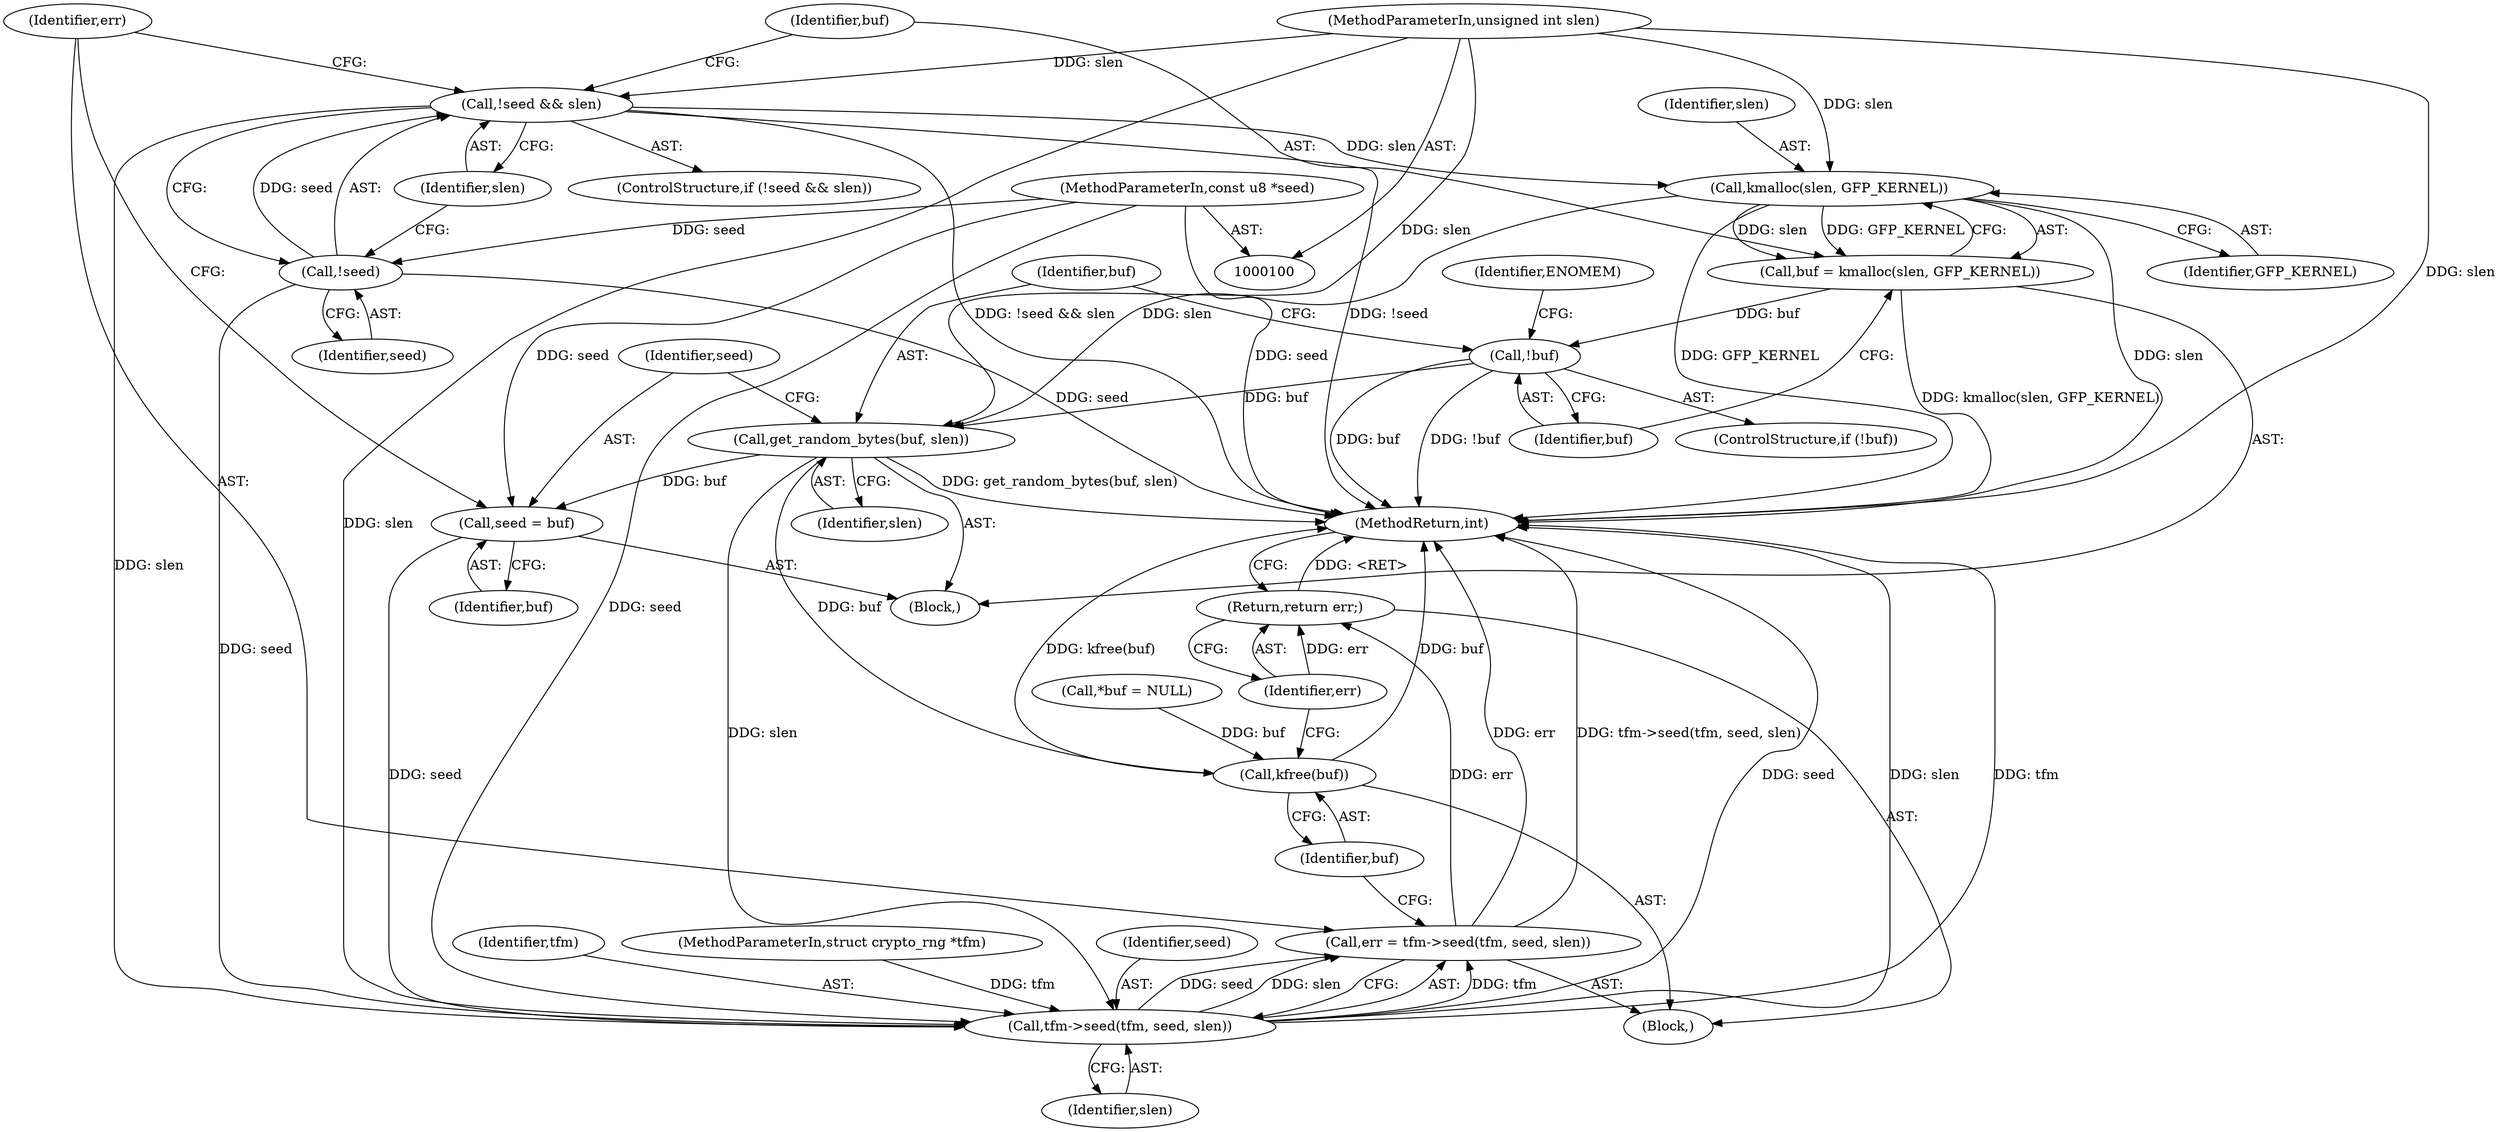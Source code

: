 digraph "0_linux_94f1bb15bed84ad6c893916b7e7b9db6f1d7eec6_1@API" {
"1000118" [label="(Call,kmalloc(slen, GFP_KERNEL))"];
"1000111" [label="(Call,!seed && slen)"];
"1000112" [label="(Call,!seed)"];
"1000102" [label="(MethodParameterIn,const u8 *seed)"];
"1000103" [label="(MethodParameterIn,unsigned int slen)"];
"1000116" [label="(Call,buf = kmalloc(slen, GFP_KERNEL))"];
"1000122" [label="(Call,!buf)"];
"1000127" [label="(Call,get_random_bytes(buf, slen))"];
"1000130" [label="(Call,seed = buf)"];
"1000135" [label="(Call,tfm->seed(tfm, seed, slen))"];
"1000133" [label="(Call,err = tfm->seed(tfm, seed, slen))"];
"1000141" [label="(Return,return err;)"];
"1000139" [label="(Call,kfree(buf))"];
"1000116" [label="(Call,buf = kmalloc(slen, GFP_KERNEL))"];
"1000130" [label="(Call,seed = buf)"];
"1000142" [label="(Identifier,err)"];
"1000111" [label="(Call,!seed && slen)"];
"1000117" [label="(Identifier,buf)"];
"1000102" [label="(MethodParameterIn,const u8 *seed)"];
"1000138" [label="(Identifier,slen)"];
"1000106" [label="(Call,*buf = NULL)"];
"1000101" [label="(MethodParameterIn,struct crypto_rng *tfm)"];
"1000114" [label="(Identifier,slen)"];
"1000136" [label="(Identifier,tfm)"];
"1000120" [label="(Identifier,GFP_KERNEL)"];
"1000110" [label="(ControlStructure,if (!seed && slen))"];
"1000115" [label="(Block,)"];
"1000127" [label="(Call,get_random_bytes(buf, slen))"];
"1000119" [label="(Identifier,slen)"];
"1000133" [label="(Call,err = tfm->seed(tfm, seed, slen))"];
"1000118" [label="(Call,kmalloc(slen, GFP_KERNEL))"];
"1000113" [label="(Identifier,seed)"];
"1000140" [label="(Identifier,buf)"];
"1000141" [label="(Return,return err;)"];
"1000135" [label="(Call,tfm->seed(tfm, seed, slen))"];
"1000123" [label="(Identifier,buf)"];
"1000129" [label="(Identifier,slen)"];
"1000137" [label="(Identifier,seed)"];
"1000131" [label="(Identifier,seed)"];
"1000112" [label="(Call,!seed)"];
"1000128" [label="(Identifier,buf)"];
"1000134" [label="(Identifier,err)"];
"1000139" [label="(Call,kfree(buf))"];
"1000122" [label="(Call,!buf)"];
"1000103" [label="(MethodParameterIn,unsigned int slen)"];
"1000143" [label="(MethodReturn,int)"];
"1000126" [label="(Identifier,ENOMEM)"];
"1000104" [label="(Block,)"];
"1000132" [label="(Identifier,buf)"];
"1000121" [label="(ControlStructure,if (!buf))"];
"1000118" -> "1000116"  [label="AST: "];
"1000118" -> "1000120"  [label="CFG: "];
"1000119" -> "1000118"  [label="AST: "];
"1000120" -> "1000118"  [label="AST: "];
"1000116" -> "1000118"  [label="CFG: "];
"1000118" -> "1000143"  [label="DDG: slen"];
"1000118" -> "1000143"  [label="DDG: GFP_KERNEL"];
"1000118" -> "1000116"  [label="DDG: slen"];
"1000118" -> "1000116"  [label="DDG: GFP_KERNEL"];
"1000111" -> "1000118"  [label="DDG: slen"];
"1000103" -> "1000118"  [label="DDG: slen"];
"1000118" -> "1000127"  [label="DDG: slen"];
"1000111" -> "1000110"  [label="AST: "];
"1000111" -> "1000112"  [label="CFG: "];
"1000111" -> "1000114"  [label="CFG: "];
"1000112" -> "1000111"  [label="AST: "];
"1000114" -> "1000111"  [label="AST: "];
"1000117" -> "1000111"  [label="CFG: "];
"1000134" -> "1000111"  [label="CFG: "];
"1000111" -> "1000143"  [label="DDG: !seed"];
"1000111" -> "1000143"  [label="DDG: !seed && slen"];
"1000112" -> "1000111"  [label="DDG: seed"];
"1000103" -> "1000111"  [label="DDG: slen"];
"1000111" -> "1000135"  [label="DDG: slen"];
"1000112" -> "1000113"  [label="CFG: "];
"1000113" -> "1000112"  [label="AST: "];
"1000114" -> "1000112"  [label="CFG: "];
"1000112" -> "1000143"  [label="DDG: seed"];
"1000102" -> "1000112"  [label="DDG: seed"];
"1000112" -> "1000135"  [label="DDG: seed"];
"1000102" -> "1000100"  [label="AST: "];
"1000102" -> "1000143"  [label="DDG: seed"];
"1000102" -> "1000130"  [label="DDG: seed"];
"1000102" -> "1000135"  [label="DDG: seed"];
"1000103" -> "1000100"  [label="AST: "];
"1000103" -> "1000143"  [label="DDG: slen"];
"1000103" -> "1000127"  [label="DDG: slen"];
"1000103" -> "1000135"  [label="DDG: slen"];
"1000116" -> "1000115"  [label="AST: "];
"1000117" -> "1000116"  [label="AST: "];
"1000123" -> "1000116"  [label="CFG: "];
"1000116" -> "1000143"  [label="DDG: kmalloc(slen, GFP_KERNEL)"];
"1000116" -> "1000122"  [label="DDG: buf"];
"1000122" -> "1000121"  [label="AST: "];
"1000122" -> "1000123"  [label="CFG: "];
"1000123" -> "1000122"  [label="AST: "];
"1000126" -> "1000122"  [label="CFG: "];
"1000128" -> "1000122"  [label="CFG: "];
"1000122" -> "1000143"  [label="DDG: buf"];
"1000122" -> "1000143"  [label="DDG: !buf"];
"1000122" -> "1000127"  [label="DDG: buf"];
"1000127" -> "1000115"  [label="AST: "];
"1000127" -> "1000129"  [label="CFG: "];
"1000128" -> "1000127"  [label="AST: "];
"1000129" -> "1000127"  [label="AST: "];
"1000131" -> "1000127"  [label="CFG: "];
"1000127" -> "1000143"  [label="DDG: get_random_bytes(buf, slen)"];
"1000127" -> "1000130"  [label="DDG: buf"];
"1000127" -> "1000135"  [label="DDG: slen"];
"1000127" -> "1000139"  [label="DDG: buf"];
"1000130" -> "1000115"  [label="AST: "];
"1000130" -> "1000132"  [label="CFG: "];
"1000131" -> "1000130"  [label="AST: "];
"1000132" -> "1000130"  [label="AST: "];
"1000134" -> "1000130"  [label="CFG: "];
"1000130" -> "1000135"  [label="DDG: seed"];
"1000135" -> "1000133"  [label="AST: "];
"1000135" -> "1000138"  [label="CFG: "];
"1000136" -> "1000135"  [label="AST: "];
"1000137" -> "1000135"  [label="AST: "];
"1000138" -> "1000135"  [label="AST: "];
"1000133" -> "1000135"  [label="CFG: "];
"1000135" -> "1000143"  [label="DDG: slen"];
"1000135" -> "1000143"  [label="DDG: tfm"];
"1000135" -> "1000143"  [label="DDG: seed"];
"1000135" -> "1000133"  [label="DDG: tfm"];
"1000135" -> "1000133"  [label="DDG: seed"];
"1000135" -> "1000133"  [label="DDG: slen"];
"1000101" -> "1000135"  [label="DDG: tfm"];
"1000133" -> "1000104"  [label="AST: "];
"1000134" -> "1000133"  [label="AST: "];
"1000140" -> "1000133"  [label="CFG: "];
"1000133" -> "1000143"  [label="DDG: err"];
"1000133" -> "1000143"  [label="DDG: tfm->seed(tfm, seed, slen)"];
"1000133" -> "1000141"  [label="DDG: err"];
"1000141" -> "1000104"  [label="AST: "];
"1000141" -> "1000142"  [label="CFG: "];
"1000142" -> "1000141"  [label="AST: "];
"1000143" -> "1000141"  [label="CFG: "];
"1000141" -> "1000143"  [label="DDG: <RET>"];
"1000142" -> "1000141"  [label="DDG: err"];
"1000139" -> "1000104"  [label="AST: "];
"1000139" -> "1000140"  [label="CFG: "];
"1000140" -> "1000139"  [label="AST: "];
"1000142" -> "1000139"  [label="CFG: "];
"1000139" -> "1000143"  [label="DDG: buf"];
"1000139" -> "1000143"  [label="DDG: kfree(buf)"];
"1000106" -> "1000139"  [label="DDG: buf"];
}
